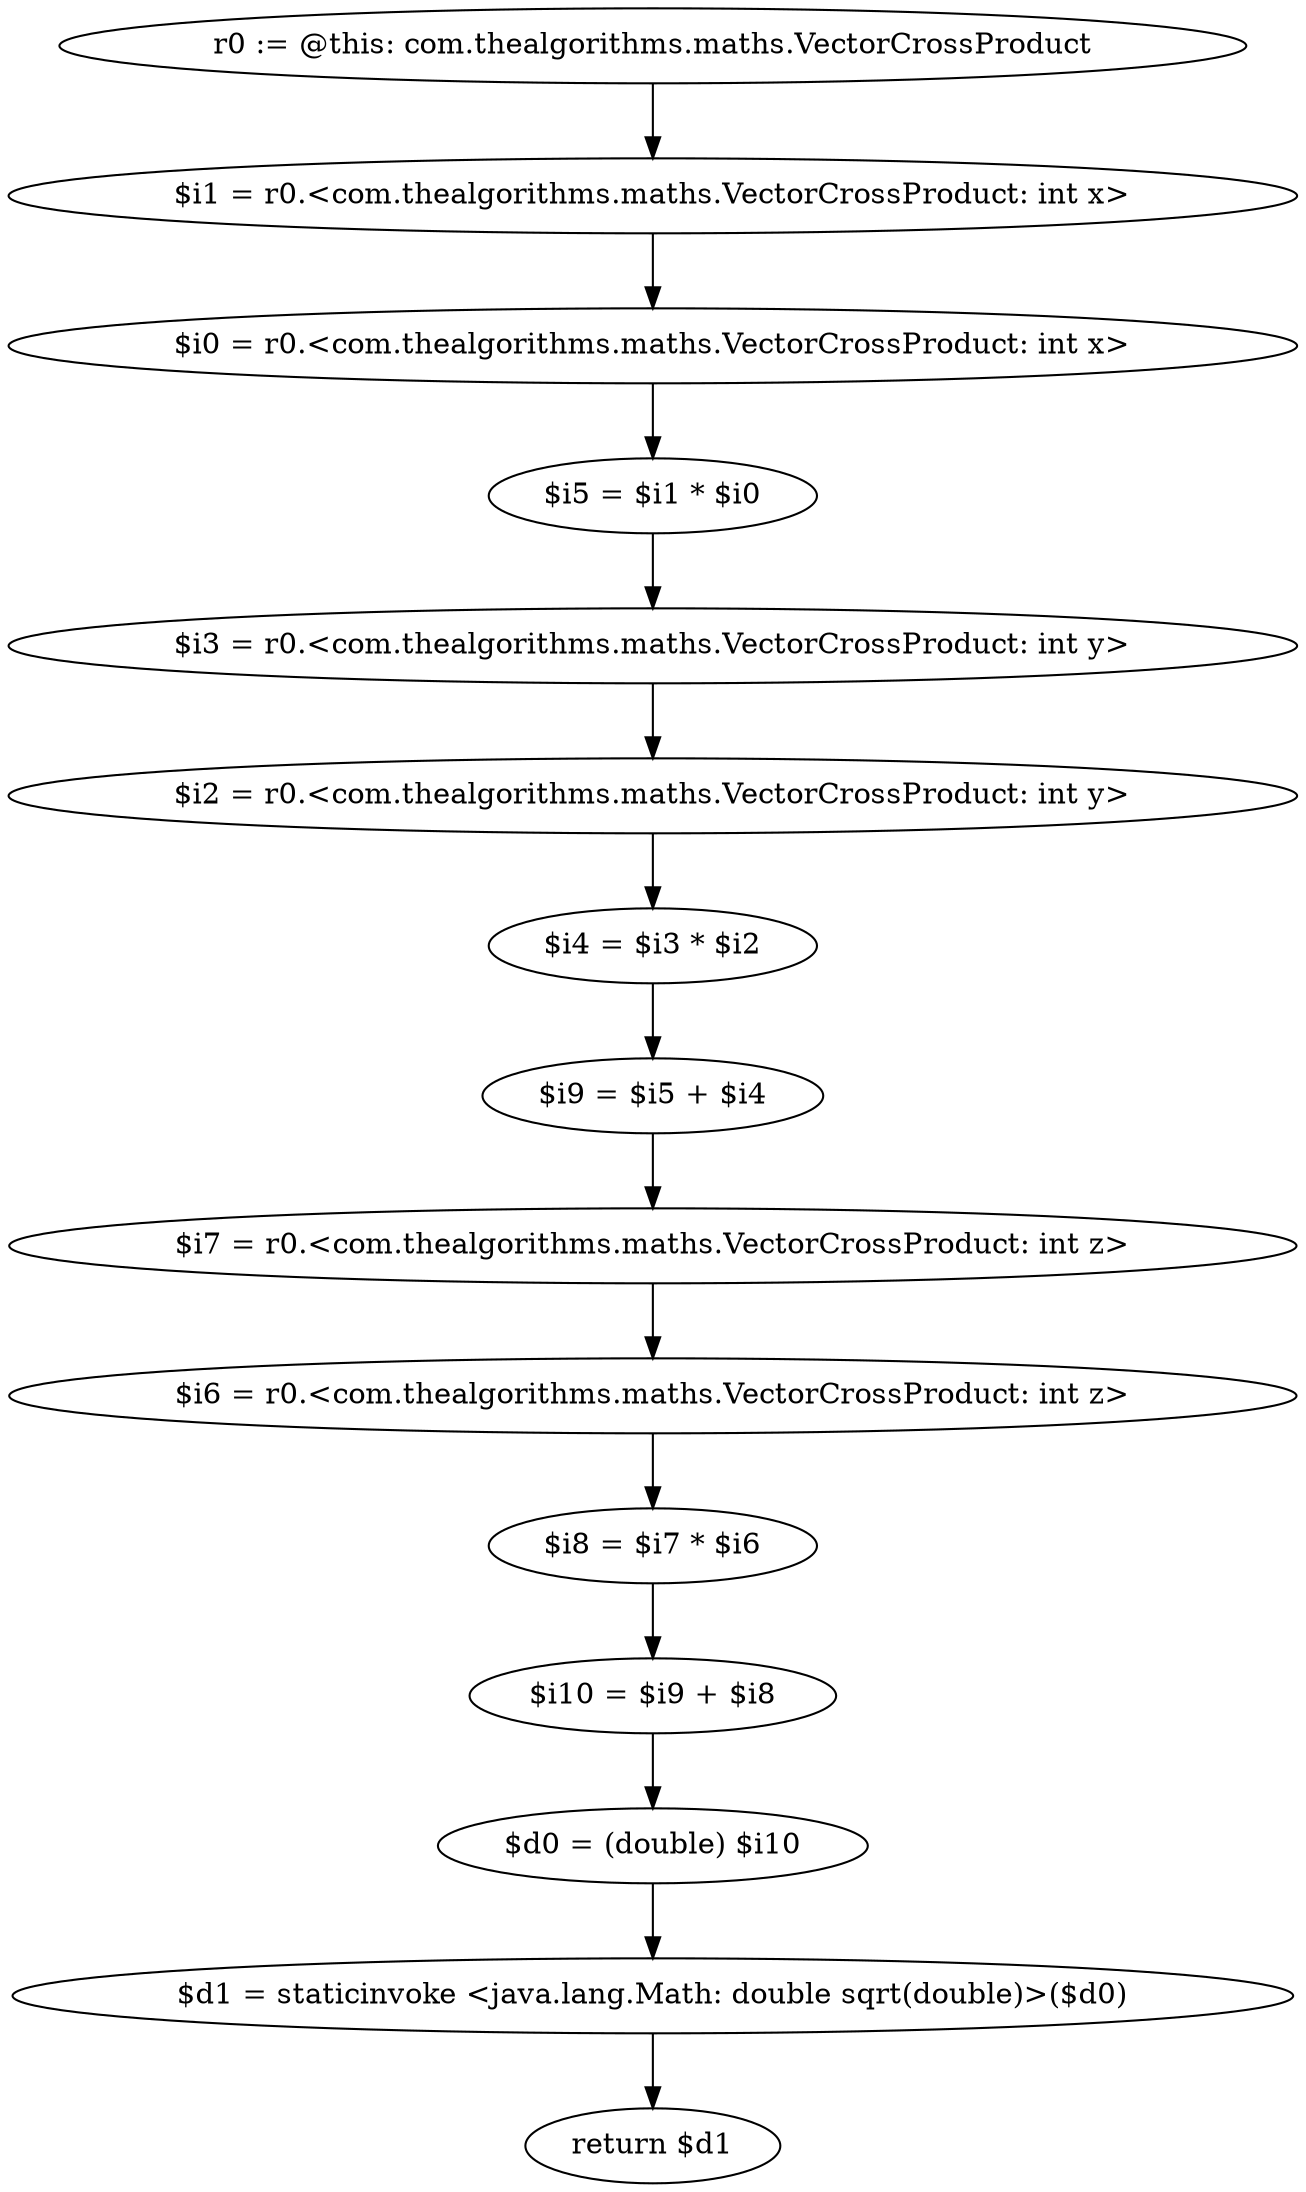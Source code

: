 digraph "unitGraph" {
    "r0 := @this: com.thealgorithms.maths.VectorCrossProduct"
    "$i1 = r0.<com.thealgorithms.maths.VectorCrossProduct: int x>"
    "$i0 = r0.<com.thealgorithms.maths.VectorCrossProduct: int x>"
    "$i5 = $i1 * $i0"
    "$i3 = r0.<com.thealgorithms.maths.VectorCrossProduct: int y>"
    "$i2 = r0.<com.thealgorithms.maths.VectorCrossProduct: int y>"
    "$i4 = $i3 * $i2"
    "$i9 = $i5 + $i4"
    "$i7 = r0.<com.thealgorithms.maths.VectorCrossProduct: int z>"
    "$i6 = r0.<com.thealgorithms.maths.VectorCrossProduct: int z>"
    "$i8 = $i7 * $i6"
    "$i10 = $i9 + $i8"
    "$d0 = (double) $i10"
    "$d1 = staticinvoke <java.lang.Math: double sqrt(double)>($d0)"
    "return $d1"
    "r0 := @this: com.thealgorithms.maths.VectorCrossProduct"->"$i1 = r0.<com.thealgorithms.maths.VectorCrossProduct: int x>";
    "$i1 = r0.<com.thealgorithms.maths.VectorCrossProduct: int x>"->"$i0 = r0.<com.thealgorithms.maths.VectorCrossProduct: int x>";
    "$i0 = r0.<com.thealgorithms.maths.VectorCrossProduct: int x>"->"$i5 = $i1 * $i0";
    "$i5 = $i1 * $i0"->"$i3 = r0.<com.thealgorithms.maths.VectorCrossProduct: int y>";
    "$i3 = r0.<com.thealgorithms.maths.VectorCrossProduct: int y>"->"$i2 = r0.<com.thealgorithms.maths.VectorCrossProduct: int y>";
    "$i2 = r0.<com.thealgorithms.maths.VectorCrossProduct: int y>"->"$i4 = $i3 * $i2";
    "$i4 = $i3 * $i2"->"$i9 = $i5 + $i4";
    "$i9 = $i5 + $i4"->"$i7 = r0.<com.thealgorithms.maths.VectorCrossProduct: int z>";
    "$i7 = r0.<com.thealgorithms.maths.VectorCrossProduct: int z>"->"$i6 = r0.<com.thealgorithms.maths.VectorCrossProduct: int z>";
    "$i6 = r0.<com.thealgorithms.maths.VectorCrossProduct: int z>"->"$i8 = $i7 * $i6";
    "$i8 = $i7 * $i6"->"$i10 = $i9 + $i8";
    "$i10 = $i9 + $i8"->"$d0 = (double) $i10";
    "$d0 = (double) $i10"->"$d1 = staticinvoke <java.lang.Math: double sqrt(double)>($d0)";
    "$d1 = staticinvoke <java.lang.Math: double sqrt(double)>($d0)"->"return $d1";
}
